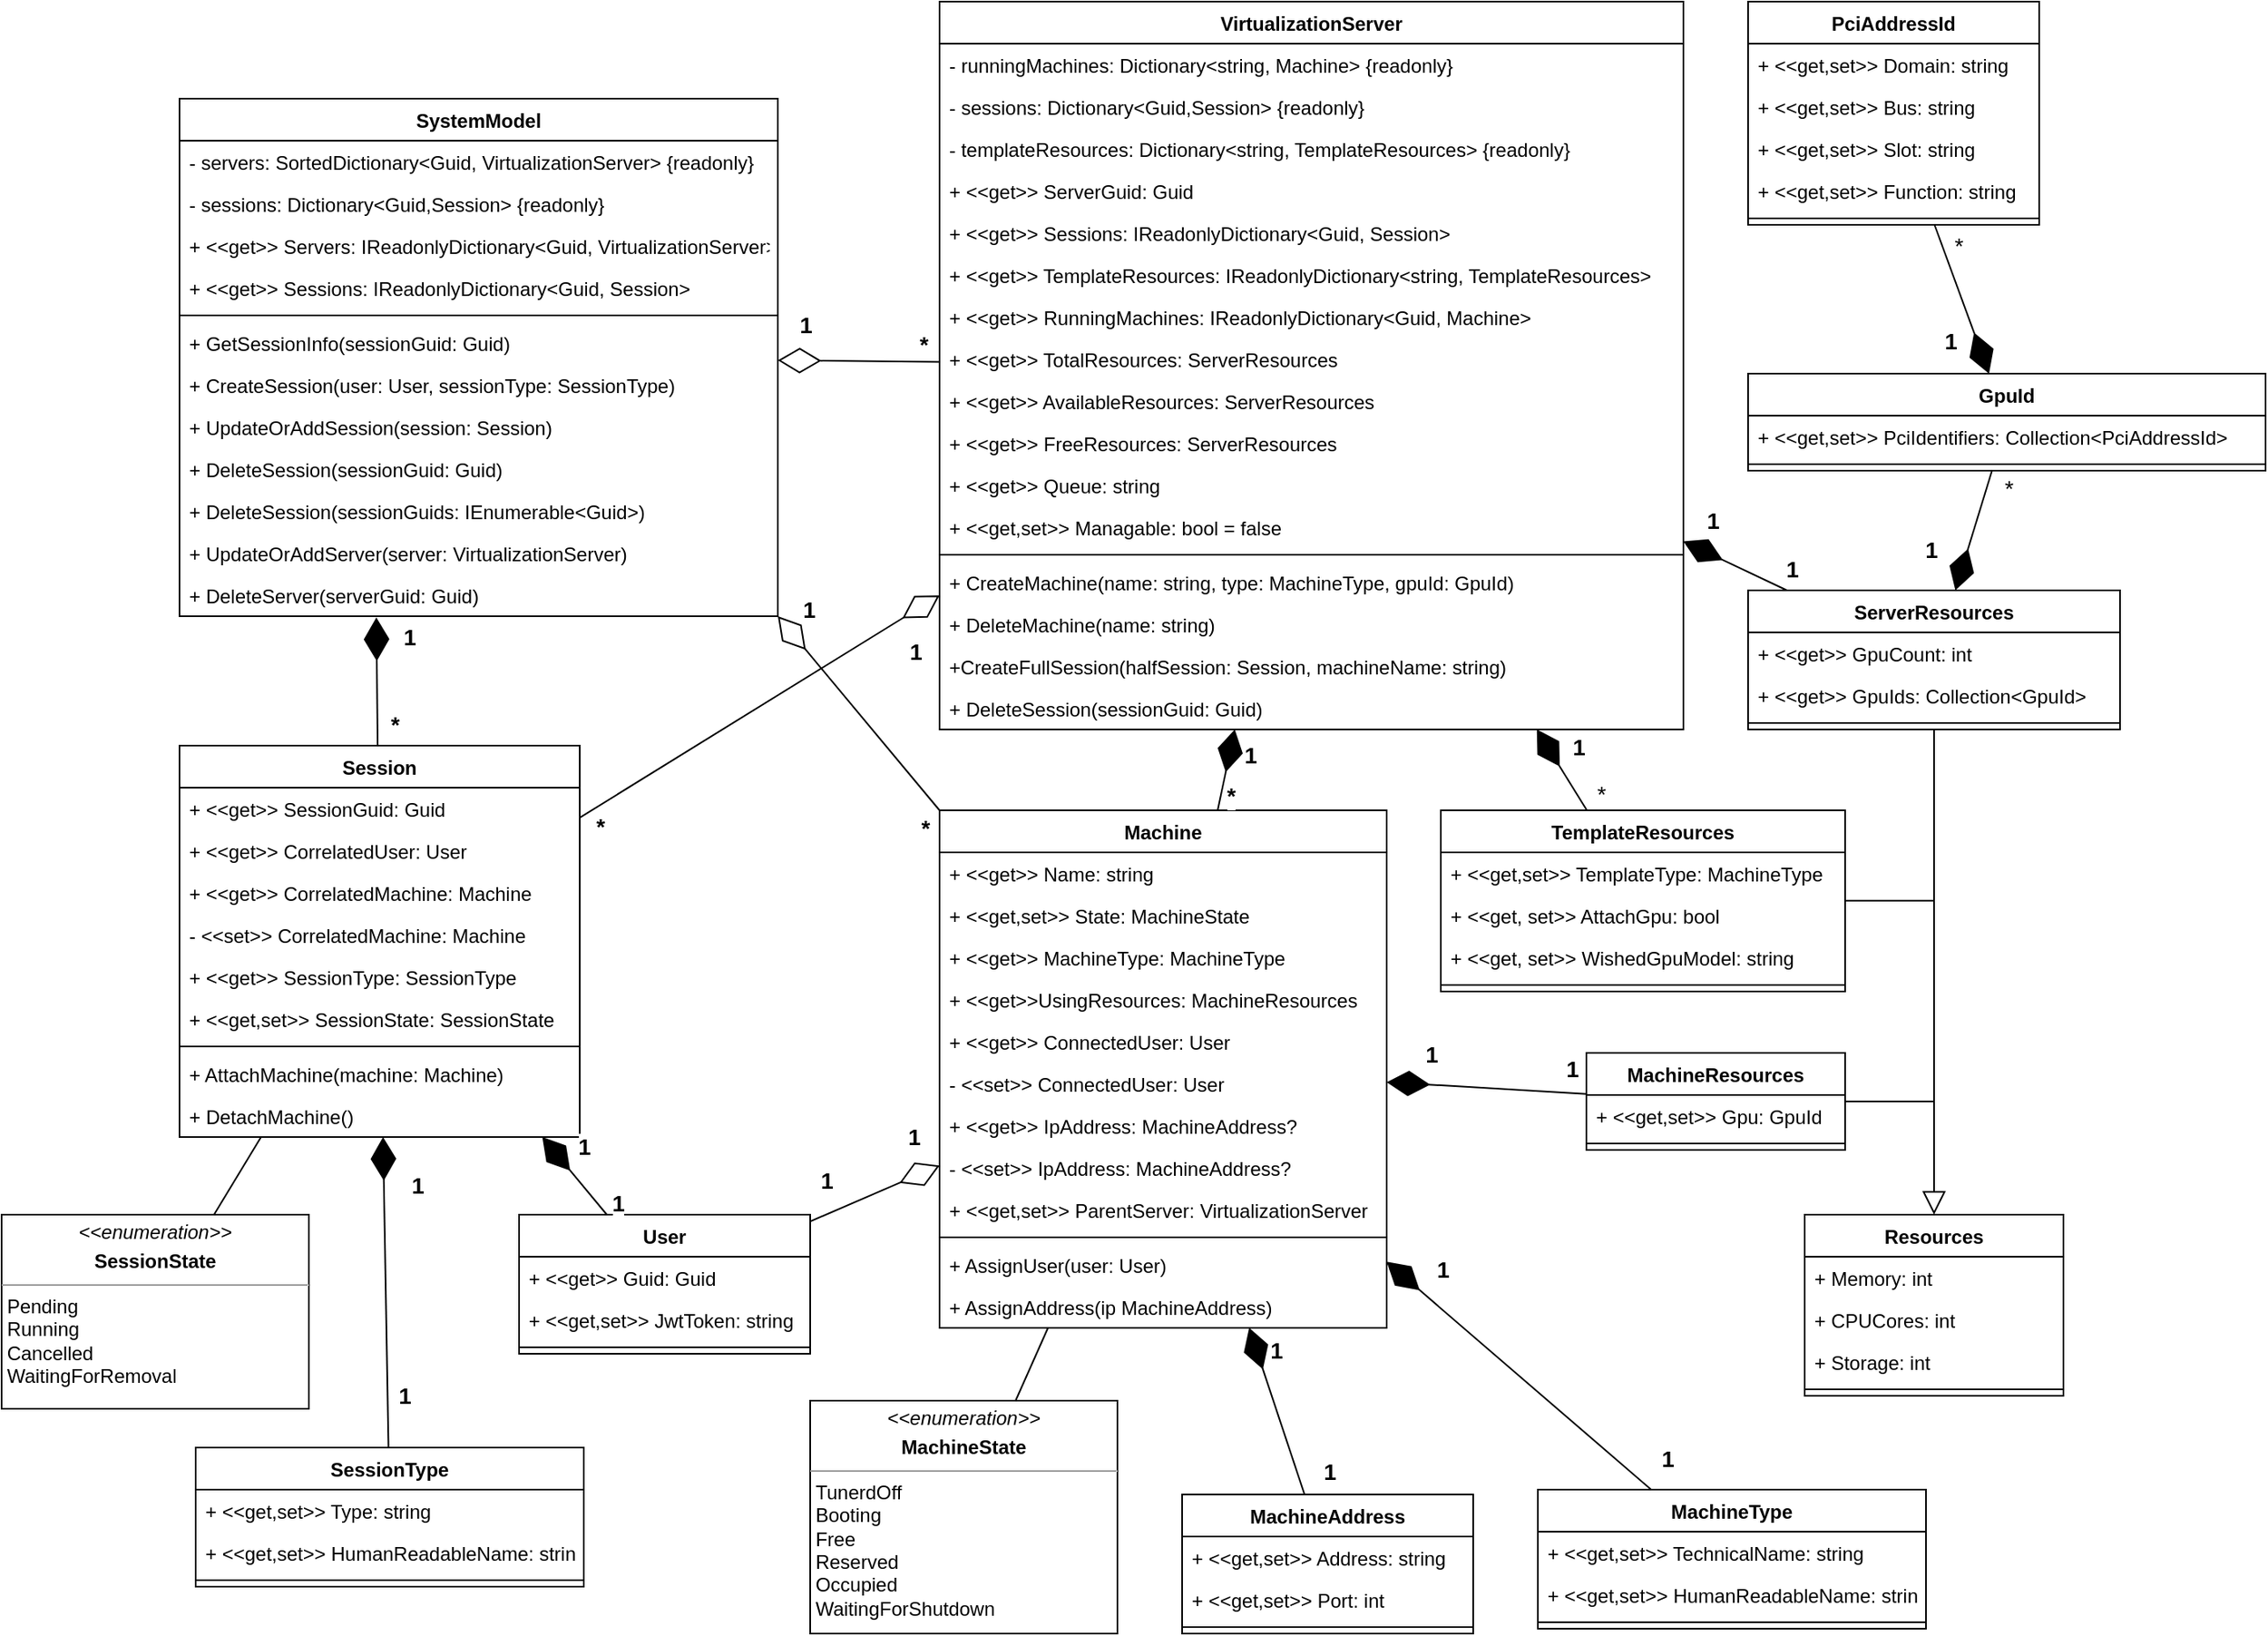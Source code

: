 <mxfile version="16.2.7" type="device"><diagram id="4JBFgfCoqgvz1YfgMMqw" name="Page-1"><mxGraphModel dx="3015" dy="2326" grid="1" gridSize="10" guides="1" tooltips="1" connect="1" arrows="1" fold="1" page="1" pageScale="1" pageWidth="827" pageHeight="1169" math="0" shadow="0"><root><mxCell id="0"/><mxCell id="1" parent="0"/><mxCell id="JuguMFhIHX7ruY9nA9jC-1" value="SystemModel" style="swimlane;fontStyle=1;align=center;verticalAlign=top;childLayout=stackLayout;horizontal=1;startSize=26;horizontalStack=0;resizeParent=1;resizeParentMax=0;resizeLast=0;collapsible=1;marginBottom=0;" parent="1" vertex="1"><mxGeometry x="-140" y="-160" width="370" height="320" as="geometry"><mxRectangle x="-70" y="-100" width="110" height="26" as="alternateBounds"/></mxGeometry></mxCell><mxCell id="JuguMFhIHX7ruY9nA9jC-2" value="- servers: SortedDictionary&lt;Guid, VirtualizationServer&gt; {readonly}" style="text;strokeColor=none;fillColor=none;align=left;verticalAlign=top;spacingLeft=4;spacingRight=4;overflow=hidden;rotatable=0;points=[[0,0.5],[1,0.5]];portConstraint=eastwest;" parent="JuguMFhIHX7ruY9nA9jC-1" vertex="1"><mxGeometry y="26" width="370" height="26" as="geometry"/></mxCell><mxCell id="JuguMFhIHX7ruY9nA9jC-40" value="- sessions: Dictionary&lt;Guid,Session&gt; {readonly}" style="text;strokeColor=none;fillColor=none;align=left;verticalAlign=top;spacingLeft=4;spacingRight=4;overflow=hidden;rotatable=0;points=[[0,0.5],[1,0.5]];portConstraint=eastwest;" parent="JuguMFhIHX7ruY9nA9jC-1" vertex="1"><mxGeometry y="52" width="370" height="26" as="geometry"/></mxCell><mxCell id="JuguMFhIHX7ruY9nA9jC-42" value="+ &lt;&lt;get&gt;&gt; Servers: IReadonlyDictionary&lt;Guid, VirtualizationServer&gt;" style="text;strokeColor=none;fillColor=none;align=left;verticalAlign=top;spacingLeft=4;spacingRight=4;overflow=hidden;rotatable=0;points=[[0,0.5],[1,0.5]];portConstraint=eastwest;" parent="JuguMFhIHX7ruY9nA9jC-1" vertex="1"><mxGeometry y="78" width="370" height="26" as="geometry"/></mxCell><mxCell id="-ozvgsy3AYqkIUQlzutz-2" value="+ &lt;&lt;get&gt;&gt; Sessions: IReadonlyDictionary&lt;Guid, Session&gt;" style="text;strokeColor=none;fillColor=none;align=left;verticalAlign=top;spacingLeft=4;spacingRight=4;overflow=hidden;rotatable=0;points=[[0,0.5],[1,0.5]];portConstraint=eastwest;" parent="JuguMFhIHX7ruY9nA9jC-1" vertex="1"><mxGeometry y="104" width="370" height="26" as="geometry"/></mxCell><mxCell id="JuguMFhIHX7ruY9nA9jC-3" value="" style="line;strokeWidth=1;fillColor=none;align=left;verticalAlign=middle;spacingTop=-1;spacingLeft=3;spacingRight=3;rotatable=0;labelPosition=right;points=[];portConstraint=eastwest;" parent="JuguMFhIHX7ruY9nA9jC-1" vertex="1"><mxGeometry y="130" width="370" height="8" as="geometry"/></mxCell><mxCell id="-ozvgsy3AYqkIUQlzutz-3" value="+ GetSessionInfo(sessionGuid: Guid)" style="text;strokeColor=none;fillColor=none;align=left;verticalAlign=top;spacingLeft=4;spacingRight=4;overflow=hidden;rotatable=0;points=[[0,0.5],[1,0.5]];portConstraint=eastwest;" parent="JuguMFhIHX7ruY9nA9jC-1" vertex="1"><mxGeometry y="138" width="370" height="26" as="geometry"/></mxCell><mxCell id="JuguMFhIHX7ruY9nA9jC-4" value="+ CreateSession(user: User, sessionType: SessionType)" style="text;strokeColor=none;fillColor=none;align=left;verticalAlign=top;spacingLeft=4;spacingRight=4;overflow=hidden;rotatable=0;points=[[0,0.5],[1,0.5]];portConstraint=eastwest;" parent="JuguMFhIHX7ruY9nA9jC-1" vertex="1"><mxGeometry y="164" width="370" height="26" as="geometry"/></mxCell><mxCell id="-ozvgsy3AYqkIUQlzutz-5" value="+ UpdateOrAddSession(session: Session)" style="text;strokeColor=none;fillColor=none;align=left;verticalAlign=top;spacingLeft=4;spacingRight=4;overflow=hidden;rotatable=0;points=[[0,0.5],[1,0.5]];portConstraint=eastwest;" parent="JuguMFhIHX7ruY9nA9jC-1" vertex="1"><mxGeometry y="190" width="370" height="26" as="geometry"/></mxCell><mxCell id="JuguMFhIHX7ruY9nA9jC-73" value="+ DeleteSession(sessionGuid: Guid)" style="text;strokeColor=none;fillColor=none;align=left;verticalAlign=top;spacingLeft=4;spacingRight=4;overflow=hidden;rotatable=0;points=[[0,0.5],[1,0.5]];portConstraint=eastwest;" parent="JuguMFhIHX7ruY9nA9jC-1" vertex="1"><mxGeometry y="216" width="370" height="26" as="geometry"/></mxCell><mxCell id="-ozvgsy3AYqkIUQlzutz-6" value="+ DeleteSession(sessionGuids: IEnumerable&lt;Guid&gt;)" style="text;strokeColor=none;fillColor=none;align=left;verticalAlign=top;spacingLeft=4;spacingRight=4;overflow=hidden;rotatable=0;points=[[0,0.5],[1,0.5]];portConstraint=eastwest;" parent="JuguMFhIHX7ruY9nA9jC-1" vertex="1"><mxGeometry y="242" width="370" height="26" as="geometry"/></mxCell><mxCell id="-ozvgsy3AYqkIUQlzutz-7" value="+ UpdateOrAddServer(server: VirtualizationServer)" style="text;strokeColor=none;fillColor=none;align=left;verticalAlign=top;spacingLeft=4;spacingRight=4;overflow=hidden;rotatable=0;points=[[0,0.5],[1,0.5]];portConstraint=eastwest;" parent="JuguMFhIHX7ruY9nA9jC-1" vertex="1"><mxGeometry y="268" width="370" height="26" as="geometry"/></mxCell><mxCell id="-ozvgsy3AYqkIUQlzutz-8" value="+ DeleteServer(serverGuid: Guid)" style="text;strokeColor=none;fillColor=none;align=left;verticalAlign=top;spacingLeft=4;spacingRight=4;overflow=hidden;rotatable=0;points=[[0,0.5],[1,0.5]];portConstraint=eastwest;" parent="JuguMFhIHX7ruY9nA9jC-1" vertex="1"><mxGeometry y="294" width="370" height="26" as="geometry"/></mxCell><mxCell id="JuguMFhIHX7ruY9nA9jC-5" value="VirtualizationServer" style="swimlane;fontStyle=1;align=center;verticalAlign=top;childLayout=stackLayout;horizontal=1;startSize=26;horizontalStack=0;resizeParent=1;resizeParentMax=0;resizeLast=0;collapsible=1;marginBottom=0;" parent="1" vertex="1"><mxGeometry x="330" y="-220" width="460" height="450" as="geometry"/></mxCell><mxCell id="-ozvgsy3AYqkIUQlzutz-63" value="- runningMachines: Dictionary&lt;string, Machine&gt; {readonly}" style="text;strokeColor=none;fillColor=none;align=left;verticalAlign=top;spacingLeft=4;spacingRight=4;overflow=hidden;rotatable=0;points=[[0,0.5],[1,0.5]];portConstraint=eastwest;" parent="JuguMFhIHX7ruY9nA9jC-5" vertex="1"><mxGeometry y="26" width="460" height="26" as="geometry"/></mxCell><mxCell id="-ozvgsy3AYqkIUQlzutz-64" value="- sessions: Dictionary&lt;Guid,Session&gt; {readonly}" style="text;strokeColor=none;fillColor=none;align=left;verticalAlign=top;spacingLeft=4;spacingRight=4;overflow=hidden;rotatable=0;points=[[0,0.5],[1,0.5]];portConstraint=eastwest;" parent="JuguMFhIHX7ruY9nA9jC-5" vertex="1"><mxGeometry y="52" width="460" height="26" as="geometry"/></mxCell><mxCell id="-ozvgsy3AYqkIUQlzutz-65" value="- templateResources: Dictionary&lt;string, TemplateResources&gt; {readonly}" style="text;strokeColor=none;fillColor=none;align=left;verticalAlign=top;spacingLeft=4;spacingRight=4;overflow=hidden;rotatable=0;points=[[0,0.5],[1,0.5]];portConstraint=eastwest;" parent="JuguMFhIHX7ruY9nA9jC-5" vertex="1"><mxGeometry y="78" width="460" height="26" as="geometry"/></mxCell><mxCell id="JuguMFhIHX7ruY9nA9jC-6" value="+ &lt;&lt;get&gt;&gt; ServerGuid: Guid" style="text;strokeColor=none;fillColor=none;align=left;verticalAlign=top;spacingLeft=4;spacingRight=4;overflow=hidden;rotatable=0;points=[[0,0.5],[1,0.5]];portConstraint=eastwest;" parent="JuguMFhIHX7ruY9nA9jC-5" vertex="1"><mxGeometry y="104" width="460" height="26" as="geometry"/></mxCell><mxCell id="-ozvgsy3AYqkIUQlzutz-78" value="+ &lt;&lt;get&gt;&gt; Sessions: IReadonlyDictionary&lt;Guid, Session&gt;" style="text;strokeColor=none;fillColor=none;align=left;verticalAlign=top;spacingLeft=4;spacingRight=4;overflow=hidden;rotatable=0;points=[[0,0.5],[1,0.5]];portConstraint=eastwest;" parent="JuguMFhIHX7ruY9nA9jC-5" vertex="1"><mxGeometry y="130" width="460" height="26" as="geometry"/></mxCell><mxCell id="-ozvgsy3AYqkIUQlzutz-74" value="+ &lt;&lt;get&gt;&gt; TemplateResources: IReadonlyDictionary&lt;string, TemplateResources&gt;" style="text;strokeColor=none;fillColor=none;align=left;verticalAlign=top;spacingLeft=4;spacingRight=4;overflow=hidden;rotatable=0;points=[[0,0.5],[1,0.5]];portConstraint=eastwest;" parent="JuguMFhIHX7ruY9nA9jC-5" vertex="1"><mxGeometry y="156" width="460" height="26" as="geometry"/></mxCell><mxCell id="-ozvgsy3AYqkIUQlzutz-77" value="+ &lt;&lt;get&gt;&gt; RunningMachines: IReadonlyDictionary&lt;Guid, Machine&gt;" style="text;strokeColor=none;fillColor=none;align=left;verticalAlign=top;spacingLeft=4;spacingRight=4;overflow=hidden;rotatable=0;points=[[0,0.5],[1,0.5]];portConstraint=eastwest;" parent="JuguMFhIHX7ruY9nA9jC-5" vertex="1"><mxGeometry y="182" width="460" height="26" as="geometry"/></mxCell><mxCell id="-ozvgsy3AYqkIUQlzutz-76" value="+ &lt;&lt;get&gt;&gt; TotalResources: ServerResources" style="text;strokeColor=none;fillColor=none;align=left;verticalAlign=top;spacingLeft=4;spacingRight=4;overflow=hidden;rotatable=0;points=[[0,0.5],[1,0.5]];portConstraint=eastwest;" parent="JuguMFhIHX7ruY9nA9jC-5" vertex="1"><mxGeometry y="208" width="460" height="26" as="geometry"/></mxCell><mxCell id="-ozvgsy3AYqkIUQlzutz-75" value="+ &lt;&lt;get&gt;&gt; AvailableResources: ServerResources" style="text;strokeColor=none;fillColor=none;align=left;verticalAlign=top;spacingLeft=4;spacingRight=4;overflow=hidden;rotatable=0;points=[[0,0.5],[1,0.5]];portConstraint=eastwest;" parent="JuguMFhIHX7ruY9nA9jC-5" vertex="1"><mxGeometry y="234" width="460" height="26" as="geometry"/></mxCell><mxCell id="JuguMFhIHX7ruY9nA9jC-76" value="+ &lt;&lt;get&gt;&gt; FreeResources: ServerResources" style="text;strokeColor=none;fillColor=none;align=left;verticalAlign=top;spacingLeft=4;spacingRight=4;overflow=hidden;rotatable=0;points=[[0,0.5],[1,0.5]];portConstraint=eastwest;" parent="JuguMFhIHX7ruY9nA9jC-5" vertex="1"><mxGeometry y="260" width="460" height="26" as="geometry"/></mxCell><mxCell id="JuguMFhIHX7ruY9nA9jC-77" value="+ &lt;&lt;get&gt;&gt; Queue: string" style="text;strokeColor=none;fillColor=none;align=left;verticalAlign=top;spacingLeft=4;spacingRight=4;overflow=hidden;rotatable=0;points=[[0,0.5],[1,0.5]];portConstraint=eastwest;" parent="JuguMFhIHX7ruY9nA9jC-5" vertex="1"><mxGeometry y="286" width="460" height="26" as="geometry"/></mxCell><mxCell id="JuguMFhIHX7ruY9nA9jC-78" value="+ &lt;&lt;get,set&gt;&gt; Managable: bool = false" style="text;strokeColor=none;fillColor=none;align=left;verticalAlign=top;spacingLeft=4;spacingRight=4;overflow=hidden;rotatable=0;points=[[0,0.5],[1,0.5]];portConstraint=eastwest;" parent="JuguMFhIHX7ruY9nA9jC-5" vertex="1"><mxGeometry y="312" width="460" height="26" as="geometry"/></mxCell><mxCell id="JuguMFhIHX7ruY9nA9jC-7" value="" style="line;strokeWidth=1;fillColor=none;align=left;verticalAlign=middle;spacingTop=-1;spacingLeft=3;spacingRight=3;rotatable=0;labelPosition=right;points=[];portConstraint=eastwest;" parent="JuguMFhIHX7ruY9nA9jC-5" vertex="1"><mxGeometry y="338" width="460" height="8" as="geometry"/></mxCell><mxCell id="JuguMFhIHX7ruY9nA9jC-8" value="+ CreateMachine(name: string, type: MachineType, gpuId: GpuId)" style="text;strokeColor=none;fillColor=none;align=left;verticalAlign=top;spacingLeft=4;spacingRight=4;overflow=hidden;rotatable=0;points=[[0,0.5],[1,0.5]];portConstraint=eastwest;" parent="JuguMFhIHX7ruY9nA9jC-5" vertex="1"><mxGeometry y="346" width="460" height="26" as="geometry"/></mxCell><mxCell id="JuguMFhIHX7ruY9nA9jC-83" value="+ DeleteMachine(name: string)" style="text;strokeColor=none;fillColor=none;align=left;verticalAlign=top;spacingLeft=4;spacingRight=4;overflow=hidden;rotatable=0;points=[[0,0.5],[1,0.5]];portConstraint=eastwest;" parent="JuguMFhIHX7ruY9nA9jC-5" vertex="1"><mxGeometry y="372" width="460" height="26" as="geometry"/></mxCell><mxCell id="oPlBMCKzapTjfStvQwbW-2" value="+CreateFullSession(halfSession: Session, machineName: string)" style="text;strokeColor=none;fillColor=none;align=left;verticalAlign=top;spacingLeft=4;spacingRight=4;overflow=hidden;rotatable=0;points=[[0,0.5],[1,0.5]];portConstraint=eastwest;" parent="JuguMFhIHX7ruY9nA9jC-5" vertex="1"><mxGeometry y="398" width="460" height="26" as="geometry"/></mxCell><mxCell id="oPlBMCKzapTjfStvQwbW-1" value="+ DeleteSession(sessionGuid: Guid)" style="text;strokeColor=none;fillColor=none;align=left;verticalAlign=top;spacingLeft=4;spacingRight=4;overflow=hidden;rotatable=0;points=[[0,0.5],[1,0.5]];portConstraint=eastwest;" parent="JuguMFhIHX7ruY9nA9jC-5" vertex="1"><mxGeometry y="424" width="460" height="26" as="geometry"/></mxCell><mxCell id="JuguMFhIHX7ruY9nA9jC-9" value="Machine" style="swimlane;fontStyle=1;align=center;verticalAlign=top;childLayout=stackLayout;horizontal=1;startSize=26;horizontalStack=0;resizeParent=1;resizeParentMax=0;resizeLast=0;collapsible=1;marginBottom=0;" parent="1" vertex="1"><mxGeometry x="330" y="280" width="276.5" height="320" as="geometry"/></mxCell><mxCell id="JuguMFhIHX7ruY9nA9jC-74" value="+ &lt;&lt;get&gt;&gt; Name: string" style="text;strokeColor=none;fillColor=none;align=left;verticalAlign=top;spacingLeft=4;spacingRight=4;overflow=hidden;rotatable=0;points=[[0,0.5],[1,0.5]];portConstraint=eastwest;" parent="JuguMFhIHX7ruY9nA9jC-9" vertex="1"><mxGeometry y="26" width="276.5" height="26" as="geometry"/></mxCell><mxCell id="JuguMFhIHX7ruY9nA9jC-10" value="+ &lt;&lt;get,set&gt;&gt; State: MachineState" style="text;strokeColor=none;fillColor=none;align=left;verticalAlign=top;spacingLeft=4;spacingRight=4;overflow=hidden;rotatable=0;points=[[0,0.5],[1,0.5]];portConstraint=eastwest;" parent="JuguMFhIHX7ruY9nA9jC-9" vertex="1"><mxGeometry y="52" width="276.5" height="26" as="geometry"/></mxCell><mxCell id="JuguMFhIHX7ruY9nA9jC-47" value="+ &lt;&lt;get&gt;&gt; MachineType: MachineType" style="text;strokeColor=none;fillColor=none;align=left;verticalAlign=top;spacingLeft=4;spacingRight=4;overflow=hidden;rotatable=0;points=[[0,0.5],[1,0.5]];portConstraint=eastwest;" parent="JuguMFhIHX7ruY9nA9jC-9" vertex="1"><mxGeometry y="78" width="276.5" height="26" as="geometry"/></mxCell><mxCell id="JuguMFhIHX7ruY9nA9jC-75" value="+ &lt;&lt;get&gt;&gt;UsingResources: MachineResources" style="text;strokeColor=none;fillColor=none;align=left;verticalAlign=top;spacingLeft=4;spacingRight=4;overflow=hidden;rotatable=0;points=[[0,0.5],[1,0.5]];portConstraint=eastwest;" parent="JuguMFhIHX7ruY9nA9jC-9" vertex="1"><mxGeometry y="104" width="276.5" height="26" as="geometry"/></mxCell><mxCell id="JuguMFhIHX7ruY9nA9jC-85" value="+ &lt;&lt;get&gt;&gt; ConnectedUser: User" style="text;strokeColor=none;fillColor=none;align=left;verticalAlign=top;spacingLeft=4;spacingRight=4;overflow=hidden;rotatable=0;points=[[0,0.5],[1,0.5]];portConstraint=eastwest;" parent="JuguMFhIHX7ruY9nA9jC-9" vertex="1"><mxGeometry y="130" width="276.5" height="26" as="geometry"/></mxCell><mxCell id="-ozvgsy3AYqkIUQlzutz-33" value="- &lt;&lt;set&gt;&gt; ConnectedUser: User" style="text;strokeColor=none;fillColor=none;align=left;verticalAlign=top;spacingLeft=4;spacingRight=4;overflow=hidden;rotatable=0;points=[[0,0.5],[1,0.5]];portConstraint=eastwest;" parent="JuguMFhIHX7ruY9nA9jC-9" vertex="1"><mxGeometry y="156" width="276.5" height="26" as="geometry"/></mxCell><mxCell id="-ozvgsy3AYqkIUQlzutz-37" value="+ &lt;&lt;get&gt;&gt; IpAddress: MachineAddress?" style="text;strokeColor=none;fillColor=none;align=left;verticalAlign=top;spacingLeft=4;spacingRight=4;overflow=hidden;rotatable=0;points=[[0,0.5],[1,0.5]];portConstraint=eastwest;" parent="JuguMFhIHX7ruY9nA9jC-9" vertex="1"><mxGeometry y="182" width="276.5" height="26" as="geometry"/></mxCell><mxCell id="-ozvgsy3AYqkIUQlzutz-38" value="- &lt;&lt;set&gt;&gt; IpAddress: MachineAddress?" style="text;strokeColor=none;fillColor=none;align=left;verticalAlign=top;spacingLeft=4;spacingRight=4;overflow=hidden;rotatable=0;points=[[0,0.5],[1,0.5]];portConstraint=eastwest;" parent="JuguMFhIHX7ruY9nA9jC-9" vertex="1"><mxGeometry y="208" width="276.5" height="26" as="geometry"/></mxCell><mxCell id="JuguMFhIHX7ruY9nA9jC-79" value="+ &lt;&lt;get,set&gt;&gt; ParentServer: VirtualizationServer" style="text;strokeColor=none;fillColor=none;align=left;verticalAlign=top;spacingLeft=4;spacingRight=4;overflow=hidden;rotatable=0;points=[[0,0.5],[1,0.5]];portConstraint=eastwest;" parent="JuguMFhIHX7ruY9nA9jC-9" vertex="1"><mxGeometry y="234" width="276.5" height="26" as="geometry"/></mxCell><mxCell id="JuguMFhIHX7ruY9nA9jC-11" value="" style="line;strokeWidth=1;fillColor=none;align=left;verticalAlign=middle;spacingTop=-1;spacingLeft=3;spacingRight=3;rotatable=0;labelPosition=right;points=[];portConstraint=eastwest;" parent="JuguMFhIHX7ruY9nA9jC-9" vertex="1"><mxGeometry y="260" width="276.5" height="8" as="geometry"/></mxCell><mxCell id="-ozvgsy3AYqkIUQlzutz-40" value="+ AssignUser(user: User)" style="text;strokeColor=none;fillColor=none;align=left;verticalAlign=top;spacingLeft=4;spacingRight=4;overflow=hidden;rotatable=0;points=[[0,0.5],[1,0.5]];portConstraint=eastwest;" parent="JuguMFhIHX7ruY9nA9jC-9" vertex="1"><mxGeometry y="268" width="276.5" height="26" as="geometry"/></mxCell><mxCell id="-ozvgsy3AYqkIUQlzutz-41" value="+ AssignAddress(ip MachineAddress)" style="text;strokeColor=none;fillColor=none;align=left;verticalAlign=top;spacingLeft=4;spacingRight=4;overflow=hidden;rotatable=0;points=[[0,0.5],[1,0.5]];portConstraint=eastwest;" parent="JuguMFhIHX7ruY9nA9jC-9" vertex="1"><mxGeometry y="294" width="276.5" height="26" as="geometry"/></mxCell><mxCell id="JuguMFhIHX7ruY9nA9jC-13" value="Session" style="swimlane;fontStyle=1;align=center;verticalAlign=top;childLayout=stackLayout;horizontal=1;startSize=26;horizontalStack=0;resizeParent=1;resizeParentMax=0;resizeLast=0;collapsible=1;marginBottom=0;" parent="1" vertex="1"><mxGeometry x="-140" y="240" width="247.5" height="242" as="geometry"/></mxCell><mxCell id="JuguMFhIHX7ruY9nA9jC-43" value="+ &lt;&lt;get&gt;&gt; SessionGuid: Guid" style="text;strokeColor=none;fillColor=none;align=left;verticalAlign=top;spacingLeft=4;spacingRight=4;overflow=hidden;rotatable=0;points=[[0,0.5],[1,0.5]];portConstraint=eastwest;" parent="JuguMFhIHX7ruY9nA9jC-13" vertex="1"><mxGeometry y="26" width="247.5" height="26" as="geometry"/></mxCell><mxCell id="JuguMFhIHX7ruY9nA9jC-14" value="+ &lt;&lt;get&gt;&gt; CorrelatedUser: User" style="text;strokeColor=none;fillColor=none;align=left;verticalAlign=top;spacingLeft=4;spacingRight=4;overflow=hidden;rotatable=0;points=[[0,0.5],[1,0.5]];portConstraint=eastwest;" parent="JuguMFhIHX7ruY9nA9jC-13" vertex="1"><mxGeometry y="52" width="247.5" height="26" as="geometry"/></mxCell><mxCell id="JuguMFhIHX7ruY9nA9jC-41" value="+ &lt;&lt;get&gt;&gt; CorrelatedMachine: Machine" style="text;strokeColor=none;fillColor=none;align=left;verticalAlign=top;spacingLeft=4;spacingRight=4;overflow=hidden;rotatable=0;points=[[0,0.5],[1,0.5]];portConstraint=eastwest;" parent="JuguMFhIHX7ruY9nA9jC-13" vertex="1"><mxGeometry y="78" width="247.5" height="26" as="geometry"/></mxCell><mxCell id="-ozvgsy3AYqkIUQlzutz-14" value="- &lt;&lt;set&gt;&gt; CorrelatedMachine: Machine" style="text;strokeColor=none;fillColor=none;align=left;verticalAlign=top;spacingLeft=4;spacingRight=4;overflow=hidden;rotatable=0;points=[[0,0.5],[1,0.5]];portConstraint=eastwest;" parent="JuguMFhIHX7ruY9nA9jC-13" vertex="1"><mxGeometry y="104" width="247.5" height="26" as="geometry"/></mxCell><mxCell id="-ozvgsy3AYqkIUQlzutz-15" value="+ &lt;&lt;get&gt;&gt; SessionType: SessionType" style="text;strokeColor=none;fillColor=none;align=left;verticalAlign=top;spacingLeft=4;spacingRight=4;overflow=hidden;rotatable=0;points=[[0,0.5],[1,0.5]];portConstraint=eastwest;" parent="JuguMFhIHX7ruY9nA9jC-13" vertex="1"><mxGeometry y="130" width="247.5" height="26" as="geometry"/></mxCell><mxCell id="-ozvgsy3AYqkIUQlzutz-16" value="+ &lt;&lt;get,set&gt;&gt; SessionState: SessionState" style="text;strokeColor=none;fillColor=none;align=left;verticalAlign=top;spacingLeft=4;spacingRight=4;overflow=hidden;rotatable=0;points=[[0,0.5],[1,0.5]];portConstraint=eastwest;" parent="JuguMFhIHX7ruY9nA9jC-13" vertex="1"><mxGeometry y="156" width="247.5" height="26" as="geometry"/></mxCell><mxCell id="JuguMFhIHX7ruY9nA9jC-15" value="" style="line;strokeWidth=1;fillColor=none;align=left;verticalAlign=middle;spacingTop=-1;spacingLeft=3;spacingRight=3;rotatable=0;labelPosition=right;points=[];portConstraint=eastwest;" parent="JuguMFhIHX7ruY9nA9jC-13" vertex="1"><mxGeometry y="182" width="247.5" height="8" as="geometry"/></mxCell><mxCell id="WbQMSnm9Eaky1DzqQVWt-2" value="+ AttachMachine(machine: Machine)" style="text;strokeColor=none;fillColor=none;align=left;verticalAlign=top;spacingLeft=4;spacingRight=4;overflow=hidden;rotatable=0;points=[[0,0.5],[1,0.5]];portConstraint=eastwest;" vertex="1" parent="JuguMFhIHX7ruY9nA9jC-13"><mxGeometry y="190" width="247.5" height="26" as="geometry"/></mxCell><mxCell id="WbQMSnm9Eaky1DzqQVWt-3" value="+ DetachMachine()" style="text;strokeColor=none;fillColor=none;align=left;verticalAlign=top;spacingLeft=4;spacingRight=4;overflow=hidden;rotatable=0;points=[[0,0.5],[1,0.5]];portConstraint=eastwest;" vertex="1" parent="JuguMFhIHX7ruY9nA9jC-13"><mxGeometry y="216" width="247.5" height="26" as="geometry"/></mxCell><mxCell id="JuguMFhIHX7ruY9nA9jC-17" value="" style="endArrow=diamondThin;endFill=0;endSize=24;html=1;rounded=0;" parent="1" source="JuguMFhIHX7ruY9nA9jC-5" target="JuguMFhIHX7ruY9nA9jC-1" edge="1"><mxGeometry width="160" relative="1" as="geometry"><mxPoint y="170" as="sourcePoint"/><mxPoint x="160" y="170" as="targetPoint"/></mxGeometry></mxCell><mxCell id="JuguMFhIHX7ruY9nA9jC-18" value="&lt;font style=&quot;font-size: 14px&quot;&gt;&lt;b&gt;1&lt;/b&gt;&lt;/font&gt;" style="edgeLabel;html=1;align=center;verticalAlign=middle;resizable=0;points=[];" parent="JuguMFhIHX7ruY9nA9jC-17" vertex="1" connectable="0"><mxGeometry x="0.67" y="-3" relative="1" as="geometry"><mxPoint y="-19" as="offset"/></mxGeometry></mxCell><mxCell id="JuguMFhIHX7ruY9nA9jC-19" value="&lt;b&gt;&lt;font style=&quot;font-size: 14px&quot;&gt;*&lt;/font&gt;&lt;/b&gt;" style="edgeLabel;html=1;align=center;verticalAlign=middle;resizable=0;points=[];" parent="JuguMFhIHX7ruY9nA9jC-17" vertex="1" connectable="0"><mxGeometry x="-0.684" y="1" relative="1" as="geometry"><mxPoint x="6" y="-12" as="offset"/></mxGeometry></mxCell><mxCell id="JuguMFhIHX7ruY9nA9jC-20" value="" style="endArrow=diamondThin;endFill=1;endSize=24;html=1;rounded=0;fontSize=14;" parent="1" source="JuguMFhIHX7ruY9nA9jC-9" target="JuguMFhIHX7ruY9nA9jC-5" edge="1"><mxGeometry width="160" relative="1" as="geometry"><mxPoint x="280" y="280" as="sourcePoint"/><mxPoint x="440" y="280" as="targetPoint"/></mxGeometry></mxCell><mxCell id="JuguMFhIHX7ruY9nA9jC-38" value="&lt;b&gt;1&lt;/b&gt;" style="edgeLabel;html=1;align=center;verticalAlign=middle;resizable=0;points=[];fontSize=14;" parent="JuguMFhIHX7ruY9nA9jC-20" vertex="1" connectable="0"><mxGeometry x="0.568" y="-2" relative="1" as="geometry"><mxPoint x="10" y="4" as="offset"/></mxGeometry></mxCell><mxCell id="JuguMFhIHX7ruY9nA9jC-39" value="&lt;b&gt;*&lt;/b&gt;" style="edgeLabel;html=1;align=center;verticalAlign=middle;resizable=0;points=[];fontSize=14;" parent="JuguMFhIHX7ruY9nA9jC-20" vertex="1" connectable="0"><mxGeometry x="-0.637" y="2" relative="1" as="geometry"><mxPoint x="8" as="offset"/></mxGeometry></mxCell><mxCell id="JuguMFhIHX7ruY9nA9jC-25" value="" style="endArrow=diamondThin;endFill=1;endSize=24;html=1;rounded=0;fontSize=14;entryX=0.329;entryY=1.03;entryDx=0;entryDy=0;entryPerimeter=0;" parent="1" source="JuguMFhIHX7ruY9nA9jC-13" target="-ozvgsy3AYqkIUQlzutz-8" edge="1"><mxGeometry width="160" relative="1" as="geometry"><mxPoint x="270" y="214" as="sourcePoint"/><mxPoint x="270" y="140" as="targetPoint"/></mxGeometry></mxCell><mxCell id="JuguMFhIHX7ruY9nA9jC-26" value="&lt;b&gt;1&lt;/b&gt;" style="edgeLabel;html=1;align=center;verticalAlign=middle;resizable=0;points=[];fontSize=14;" parent="JuguMFhIHX7ruY9nA9jC-25" vertex="1" connectable="0"><mxGeometry x="0.691" y="-2" relative="1" as="geometry"><mxPoint x="18" as="offset"/></mxGeometry></mxCell><mxCell id="JuguMFhIHX7ruY9nA9jC-27" value="&lt;b&gt;*&lt;/b&gt;" style="edgeLabel;html=1;align=center;verticalAlign=middle;resizable=0;points=[];fontSize=14;" parent="JuguMFhIHX7ruY9nA9jC-25" vertex="1" connectable="0"><mxGeometry x="-0.668" y="1" relative="1" as="geometry"><mxPoint x="11" as="offset"/></mxGeometry></mxCell><mxCell id="JuguMFhIHX7ruY9nA9jC-29" value="User" style="swimlane;fontStyle=1;align=center;verticalAlign=top;childLayout=stackLayout;horizontal=1;startSize=26;horizontalStack=0;resizeParent=1;resizeParentMax=0;resizeLast=0;collapsible=1;marginBottom=0;fontSize=12;" parent="1" vertex="1"><mxGeometry x="70" y="530" width="180" height="86" as="geometry"/></mxCell><mxCell id="JuguMFhIHX7ruY9nA9jC-30" value="+ &lt;&lt;get&gt;&gt; Guid: Guid" style="text;strokeColor=none;fillColor=none;align=left;verticalAlign=top;spacingLeft=4;spacingRight=4;overflow=hidden;rotatable=0;points=[[0,0.5],[1,0.5]];portConstraint=eastwest;fontSize=12;" parent="JuguMFhIHX7ruY9nA9jC-29" vertex="1"><mxGeometry y="26" width="180" height="26" as="geometry"/></mxCell><mxCell id="JuguMFhIHX7ruY9nA9jC-46" value="+ &lt;&lt;get,set&gt;&gt; JwtToken: string" style="text;strokeColor=none;fillColor=none;align=left;verticalAlign=top;spacingLeft=4;spacingRight=4;overflow=hidden;rotatable=0;points=[[0,0.5],[1,0.5]];portConstraint=eastwest;fontSize=12;" parent="JuguMFhIHX7ruY9nA9jC-29" vertex="1"><mxGeometry y="52" width="180" height="26" as="geometry"/></mxCell><mxCell id="JuguMFhIHX7ruY9nA9jC-31" value="" style="line;strokeWidth=1;fillColor=none;align=left;verticalAlign=middle;spacingTop=-1;spacingLeft=3;spacingRight=3;rotatable=0;labelPosition=right;points=[];portConstraint=eastwest;fontSize=14;" parent="JuguMFhIHX7ruY9nA9jC-29" vertex="1"><mxGeometry y="78" width="180" height="8" as="geometry"/></mxCell><mxCell id="JuguMFhIHX7ruY9nA9jC-33" value="" style="endArrow=diamondThin;endFill=1;endSize=24;html=1;rounded=0;fontSize=14;" parent="1" source="JuguMFhIHX7ruY9nA9jC-29" target="JuguMFhIHX7ruY9nA9jC-13" edge="1"><mxGeometry width="160" relative="1" as="geometry"><mxPoint x="170" y="230" as="sourcePoint"/><mxPoint x="170" y="156" as="targetPoint"/></mxGeometry></mxCell><mxCell id="JuguMFhIHX7ruY9nA9jC-34" value="&lt;b&gt;1&lt;/b&gt;" style="edgeLabel;html=1;align=center;verticalAlign=middle;resizable=0;points=[];fontSize=14;" parent="JuguMFhIHX7ruY9nA9jC-33" vertex="1" connectable="0"><mxGeometry x="0.691" y="-2" relative="1" as="geometry"><mxPoint x="18" as="offset"/></mxGeometry></mxCell><mxCell id="JuguMFhIHX7ruY9nA9jC-35" value="&lt;b&gt;1&lt;/b&gt;" style="edgeLabel;html=1;align=center;verticalAlign=middle;resizable=0;points=[];fontSize=14;" parent="JuguMFhIHX7ruY9nA9jC-33" vertex="1" connectable="0"><mxGeometry x="-0.668" y="1" relative="1" as="geometry"><mxPoint x="14" as="offset"/></mxGeometry></mxCell><mxCell id="JuguMFhIHX7ruY9nA9jC-48" value="Resources" style="swimlane;fontStyle=1;align=center;verticalAlign=top;childLayout=stackLayout;horizontal=1;startSize=26;horizontalStack=0;resizeParent=1;resizeParentMax=0;resizeLast=0;collapsible=1;marginBottom=0;fontSize=12;" parent="1" vertex="1"><mxGeometry x="865" y="530" width="160" height="112" as="geometry"/></mxCell><mxCell id="JuguMFhIHX7ruY9nA9jC-49" value="+ Memory: int" style="text;strokeColor=none;fillColor=none;align=left;verticalAlign=top;spacingLeft=4;spacingRight=4;overflow=hidden;rotatable=0;points=[[0,0.5],[1,0.5]];portConstraint=eastwest;fontSize=12;" parent="JuguMFhIHX7ruY9nA9jC-48" vertex="1"><mxGeometry y="26" width="160" height="26" as="geometry"/></mxCell><mxCell id="JuguMFhIHX7ruY9nA9jC-52" value="+ CPUCores: int" style="text;strokeColor=none;fillColor=none;align=left;verticalAlign=top;spacingLeft=4;spacingRight=4;overflow=hidden;rotatable=0;points=[[0,0.5],[1,0.5]];portConstraint=eastwest;fontSize=12;" parent="JuguMFhIHX7ruY9nA9jC-48" vertex="1"><mxGeometry y="52" width="160" height="26" as="geometry"/></mxCell><mxCell id="JuguMFhIHX7ruY9nA9jC-53" value="+ Storage: int" style="text;strokeColor=none;fillColor=none;align=left;verticalAlign=top;spacingLeft=4;spacingRight=4;overflow=hidden;rotatable=0;points=[[0,0.5],[1,0.5]];portConstraint=eastwest;fontSize=12;" parent="JuguMFhIHX7ruY9nA9jC-48" vertex="1"><mxGeometry y="78" width="160" height="26" as="geometry"/></mxCell><mxCell id="JuguMFhIHX7ruY9nA9jC-50" value="" style="line;strokeWidth=1;fillColor=none;align=left;verticalAlign=middle;spacingTop=-1;spacingLeft=3;spacingRight=3;rotatable=0;labelPosition=right;points=[];portConstraint=eastwest;fontSize=12;" parent="JuguMFhIHX7ruY9nA9jC-48" vertex="1"><mxGeometry y="104" width="160" height="8" as="geometry"/></mxCell><mxCell id="WbQMSnm9Eaky1DzqQVWt-19" style="edgeStyle=orthogonalEdgeStyle;rounded=0;jumpStyle=none;orthogonalLoop=1;jettySize=auto;html=1;startArrow=none;startFill=0;endArrow=none;endFill=0;" edge="1" parent="1" source="JuguMFhIHX7ruY9nA9jC-55"><mxGeometry relative="1" as="geometry"><mxPoint x="945" y="460" as="targetPoint"/></mxGeometry></mxCell><mxCell id="JuguMFhIHX7ruY9nA9jC-55" value="MachineResources" style="swimlane;fontStyle=1;align=center;verticalAlign=top;childLayout=stackLayout;horizontal=1;startSize=26;horizontalStack=0;resizeParent=1;resizeParentMax=0;resizeLast=0;collapsible=1;marginBottom=0;fontSize=12;" parent="1" vertex="1"><mxGeometry x="730" y="430" width="160" height="60" as="geometry"/></mxCell><mxCell id="JuguMFhIHX7ruY9nA9jC-56" value="+ &lt;&lt;get,set&gt;&gt; Gpu: GpuId" style="text;strokeColor=none;fillColor=none;align=left;verticalAlign=top;spacingLeft=4;spacingRight=4;overflow=hidden;rotatable=0;points=[[0,0.5],[1,0.5]];portConstraint=eastwest;fontSize=12;" parent="JuguMFhIHX7ruY9nA9jC-55" vertex="1"><mxGeometry y="26" width="160" height="26" as="geometry"/></mxCell><mxCell id="JuguMFhIHX7ruY9nA9jC-57" value="" style="line;strokeWidth=1;fillColor=none;align=left;verticalAlign=middle;spacingTop=-1;spacingLeft=3;spacingRight=3;rotatable=0;labelPosition=right;points=[];portConstraint=eastwest;fontSize=12;" parent="JuguMFhIHX7ruY9nA9jC-55" vertex="1"><mxGeometry y="52" width="160" height="8" as="geometry"/></mxCell><mxCell id="JuguMFhIHX7ruY9nA9jC-59" value="ServerResources" style="swimlane;fontStyle=1;align=center;verticalAlign=top;childLayout=stackLayout;horizontal=1;startSize=26;horizontalStack=0;resizeParent=1;resizeParentMax=0;resizeLast=0;collapsible=1;marginBottom=0;fontSize=12;" parent="1" vertex="1"><mxGeometry x="830" y="144" width="230" height="86" as="geometry"/></mxCell><mxCell id="JuguMFhIHX7ruY9nA9jC-60" value="+ &lt;&lt;get&gt;&gt; GpuCount: int" style="text;strokeColor=none;fillColor=none;align=left;verticalAlign=top;spacingLeft=4;spacingRight=4;overflow=hidden;rotatable=0;points=[[0,0.5],[1,0.5]];portConstraint=eastwest;fontSize=12;" parent="JuguMFhIHX7ruY9nA9jC-59" vertex="1"><mxGeometry y="26" width="230" height="26" as="geometry"/></mxCell><mxCell id="JuguMFhIHX7ruY9nA9jC-66" value="+ &lt;&lt;get&gt;&gt; GpuIds: Collection&lt;GpuId&gt;" style="text;strokeColor=none;fillColor=none;align=left;verticalAlign=top;spacingLeft=4;spacingRight=4;overflow=hidden;rotatable=0;points=[[0,0.5],[1,0.5]];portConstraint=eastwest;fontSize=12;" parent="JuguMFhIHX7ruY9nA9jC-59" vertex="1"><mxGeometry y="52" width="230" height="26" as="geometry"/></mxCell><mxCell id="JuguMFhIHX7ruY9nA9jC-61" value="" style="line;strokeWidth=1;fillColor=none;align=left;verticalAlign=middle;spacingTop=-1;spacingLeft=3;spacingRight=3;rotatable=0;labelPosition=right;points=[];portConstraint=eastwest;fontSize=12;" parent="JuguMFhIHX7ruY9nA9jC-59" vertex="1"><mxGeometry y="78" width="230" height="8" as="geometry"/></mxCell><mxCell id="JuguMFhIHX7ruY9nA9jC-63" value="" style="endArrow=block;endFill=0;endSize=12;html=1;rounded=0;fontSize=12;edgeStyle=orthogonalEdgeStyle;" parent="1" source="JuguMFhIHX7ruY9nA9jC-59" target="JuguMFhIHX7ruY9nA9jC-48" edge="1"><mxGeometry width="160" relative="1" as="geometry"><mxPoint x="440" y="200" as="sourcePoint"/><mxPoint x="600" y="200" as="targetPoint"/></mxGeometry></mxCell><mxCell id="JuguMFhIHX7ruY9nA9jC-70" value="" style="endArrow=diamondThin;endFill=1;endSize=24;html=1;rounded=0;fontSize=14;" parent="1" source="JuguMFhIHX7ruY9nA9jC-59" target="JuguMFhIHX7ruY9nA9jC-5" edge="1"><mxGeometry width="160" relative="1" as="geometry"><mxPoint x="180" y="460" as="sourcePoint"/><mxPoint x="180" y="378" as="targetPoint"/></mxGeometry></mxCell><mxCell id="JuguMFhIHX7ruY9nA9jC-71" value="&lt;b&gt;1&lt;/b&gt;" style="edgeLabel;html=1;align=center;verticalAlign=middle;resizable=0;points=[];fontSize=14;" parent="JuguMFhIHX7ruY9nA9jC-70" vertex="1" connectable="0"><mxGeometry x="0.691" y="-2" relative="1" as="geometry"><mxPoint x="7" y="-16" as="offset"/></mxGeometry></mxCell><mxCell id="JuguMFhIHX7ruY9nA9jC-72" value="&lt;b&gt;1&lt;/b&gt;" style="edgeLabel;html=1;align=center;verticalAlign=middle;resizable=0;points=[];fontSize=14;" parent="JuguMFhIHX7ruY9nA9jC-70" vertex="1" connectable="0"><mxGeometry x="-0.668" y="1" relative="1" as="geometry"><mxPoint x="14" y="-9" as="offset"/></mxGeometry></mxCell><mxCell id="JuguMFhIHX7ruY9nA9jC-80" value="" style="endArrow=diamondThin;endFill=0;endSize=24;html=1;rounded=0;fontSize=14;" parent="1" source="JuguMFhIHX7ruY9nA9jC-13" target="JuguMFhIHX7ruY9nA9jC-5" edge="1"><mxGeometry width="160" relative="1" as="geometry"><mxPoint x="420" y="321.333" as="sourcePoint"/><mxPoint x="220" y="314.667" as="targetPoint"/></mxGeometry></mxCell><mxCell id="JuguMFhIHX7ruY9nA9jC-81" value="&lt;b&gt;1&lt;/b&gt;" style="edgeLabel;html=1;align=center;verticalAlign=middle;resizable=0;points=[];fontSize=14;" parent="JuguMFhIHX7ruY9nA9jC-80" vertex="1" connectable="0"><mxGeometry x="0.706" y="-1" relative="1" as="geometry"><mxPoint x="17" y="14" as="offset"/></mxGeometry></mxCell><mxCell id="JuguMFhIHX7ruY9nA9jC-82" value="&lt;b&gt;*&lt;/b&gt;" style="edgeLabel;html=1;align=center;verticalAlign=middle;resizable=0;points=[];fontSize=14;" parent="JuguMFhIHX7ruY9nA9jC-80" vertex="1" connectable="0"><mxGeometry x="-0.277" y="-2" relative="1" as="geometry"><mxPoint x="-69" y="53" as="offset"/></mxGeometry></mxCell><mxCell id="-ozvgsy3AYqkIUQlzutz-21" value="&lt;p style=&quot;margin: 0px ; margin-top: 4px ; text-align: center&quot;&gt;&lt;i&gt;&amp;lt;&amp;lt;enumeration&amp;gt;&amp;gt;&lt;/i&gt;&lt;/p&gt;&lt;p style=&quot;margin: 0px ; margin-top: 4px ; text-align: center&quot;&gt;&lt;b&gt;SessionState&lt;/b&gt;&lt;br&gt;&lt;b&gt;&lt;/b&gt;&lt;/p&gt;&lt;hr size=&quot;1&quot;&gt;&lt;div&gt;&amp;nbsp;Pending&lt;br&gt;&lt;/div&gt;&lt;div&gt;&amp;nbsp;Running&lt;/div&gt;&lt;div&gt;&amp;nbsp;Cancelled&lt;/div&gt;&lt;div&gt;&amp;nbsp;WaitingForRemoval&lt;br&gt;&lt;/div&gt;&lt;p style=&quot;margin: 0px ; margin-left: 4px&quot;&gt;&lt;br&gt;&lt;/p&gt;&lt;p style=&quot;margin: 0px ; margin-left: 4px&quot;&gt;&lt;br&gt;&lt;/p&gt;&lt;p style=&quot;margin: 0px ; margin-left: 4px&quot;&gt;&lt;br&gt;&lt;/p&gt;&lt;p style=&quot;margin: 0px ; margin-left: 4px&quot;&gt;&lt;br&gt;&lt;/p&gt;&lt;p style=&quot;margin: 0px ; margin-left: 4px&quot;&gt;&lt;br&gt;&lt;/p&gt;&lt;p style=&quot;margin: 0px ; margin-left: 4px&quot;&gt;&lt;br&gt;&lt;/p&gt;&lt;p style=&quot;margin: 0px ; margin-left: 4px&quot;&gt;&lt;br&gt;&lt;/p&gt;&lt;p style=&quot;margin: 0px ; margin-left: 4px&quot;&gt;&lt;br&gt;&lt;/p&gt;&lt;p style=&quot;margin: 0px ; margin-left: 4px&quot;&gt;&lt;br&gt;&lt;/p&gt;&lt;hr size=&quot;1&quot;&gt;" style="verticalAlign=top;align=left;overflow=fill;fontSize=12;fontFamily=Helvetica;html=1;fillColor=none;strokeColor=default;" parent="1" vertex="1"><mxGeometry x="-250" y="530" width="190" height="120" as="geometry"/></mxCell><mxCell id="-ozvgsy3AYqkIUQlzutz-22" value="" style="endArrow=none;html=1;rounded=0;" parent="1" source="-ozvgsy3AYqkIUQlzutz-21" target="JuguMFhIHX7ruY9nA9jC-13" edge="1"><mxGeometry width="50" height="50" relative="1" as="geometry"><mxPoint x="50" y="430" as="sourcePoint"/><mxPoint x="30" y="440" as="targetPoint"/></mxGeometry></mxCell><mxCell id="-ozvgsy3AYqkIUQlzutz-23" value="SessionType" style="swimlane;fontStyle=1;align=center;verticalAlign=top;childLayout=stackLayout;horizontal=1;startSize=26;horizontalStack=0;resizeParent=1;resizeParentMax=0;resizeLast=0;collapsible=1;marginBottom=0;fontSize=12;" parent="1" vertex="1"><mxGeometry x="-130" y="674" width="240" height="86" as="geometry"/></mxCell><mxCell id="-ozvgsy3AYqkIUQlzutz-24" value="+ &lt;&lt;get,set&gt;&gt; Type: string" style="text;strokeColor=none;fillColor=none;align=left;verticalAlign=top;spacingLeft=4;spacingRight=4;overflow=hidden;rotatable=0;points=[[0,0.5],[1,0.5]];portConstraint=eastwest;fontSize=12;" parent="-ozvgsy3AYqkIUQlzutz-23" vertex="1"><mxGeometry y="26" width="240" height="26" as="geometry"/></mxCell><mxCell id="-ozvgsy3AYqkIUQlzutz-25" value="+ &lt;&lt;get,set&gt;&gt; HumanReadableName: string" style="text;strokeColor=none;fillColor=none;align=left;verticalAlign=top;spacingLeft=4;spacingRight=4;overflow=hidden;rotatable=0;points=[[0,0.5],[1,0.5]];portConstraint=eastwest;fontSize=12;" parent="-ozvgsy3AYqkIUQlzutz-23" vertex="1"><mxGeometry y="52" width="240" height="26" as="geometry"/></mxCell><mxCell id="-ozvgsy3AYqkIUQlzutz-26" value="" style="line;strokeWidth=1;fillColor=none;align=left;verticalAlign=middle;spacingTop=-1;spacingLeft=3;spacingRight=3;rotatable=0;labelPosition=right;points=[];portConstraint=eastwest;fontSize=14;" parent="-ozvgsy3AYqkIUQlzutz-23" vertex="1"><mxGeometry y="78" width="240" height="8" as="geometry"/></mxCell><mxCell id="-ozvgsy3AYqkIUQlzutz-27" value="" style="endArrow=diamondThin;endFill=1;endSize=24;html=1;rounded=0;fontSize=14;" parent="1" source="-ozvgsy3AYqkIUQlzutz-23" target="JuguMFhIHX7ruY9nA9jC-13" edge="1"><mxGeometry width="160" relative="1" as="geometry"><mxPoint x="144.271" y="523" as="sourcePoint"/><mxPoint y="440" as="targetPoint"/></mxGeometry></mxCell><mxCell id="-ozvgsy3AYqkIUQlzutz-28" value="&lt;b&gt;1&lt;/b&gt;" style="edgeLabel;html=1;align=center;verticalAlign=middle;resizable=0;points=[];fontSize=14;" parent="-ozvgsy3AYqkIUQlzutz-27" vertex="1" connectable="0"><mxGeometry x="0.691" y="-2" relative="1" as="geometry"><mxPoint x="18" as="offset"/></mxGeometry></mxCell><mxCell id="-ozvgsy3AYqkIUQlzutz-29" value="&lt;b&gt;1&lt;/b&gt;" style="edgeLabel;html=1;align=center;verticalAlign=middle;resizable=0;points=[];fontSize=14;" parent="-ozvgsy3AYqkIUQlzutz-27" vertex="1" connectable="0"><mxGeometry x="-0.668" y="1" relative="1" as="geometry"><mxPoint x="11" as="offset"/></mxGeometry></mxCell><mxCell id="-ozvgsy3AYqkIUQlzutz-30" value="" style="endArrow=diamondThin;endFill=0;endSize=24;html=1;rounded=0;fontSize=14;" parent="1" source="JuguMFhIHX7ruY9nA9jC-29" target="JuguMFhIHX7ruY9nA9jC-9" edge="1"><mxGeometry width="160" relative="1" as="geometry"><mxPoint x="506.5" y="490.004" as="sourcePoint"/><mxPoint x="250" y="495.236" as="targetPoint"/></mxGeometry></mxCell><mxCell id="-ozvgsy3AYqkIUQlzutz-31" value="&lt;b&gt;1&lt;/b&gt;" style="edgeLabel;html=1;align=center;verticalAlign=middle;resizable=0;points=[];fontSize=14;" parent="-ozvgsy3AYqkIUQlzutz-30" vertex="1" connectable="0"><mxGeometry x="0.706" y="-1" relative="1" as="geometry"><mxPoint x="-5" y="-24" as="offset"/></mxGeometry></mxCell><mxCell id="-ozvgsy3AYqkIUQlzutz-32" value="&lt;b&gt;1&lt;/b&gt;" style="edgeLabel;html=1;align=center;verticalAlign=middle;resizable=0;points=[];fontSize=14;" parent="-ozvgsy3AYqkIUQlzutz-30" vertex="1" connectable="0"><mxGeometry x="-0.277" y="-2" relative="1" as="geometry"><mxPoint x="-20" y="-15" as="offset"/></mxGeometry></mxCell><mxCell id="-ozvgsy3AYqkIUQlzutz-34" value="" style="endArrow=diamondThin;endFill=0;endSize=24;html=1;rounded=0;fontSize=14;exitX=0;exitY=0;exitDx=0;exitDy=0;entryX=1;entryY=1;entryDx=0;entryDy=0;" parent="1" source="JuguMFhIHX7ruY9nA9jC-9" target="JuguMFhIHX7ruY9nA9jC-1" edge="1"><mxGeometry width="160" relative="1" as="geometry"><mxPoint x="167.5" y="275.342" as="sourcePoint"/><mxPoint x="342.025" y="163" as="targetPoint"/></mxGeometry></mxCell><mxCell id="-ozvgsy3AYqkIUQlzutz-35" value="&lt;b&gt;1&lt;/b&gt;" style="edgeLabel;html=1;align=center;verticalAlign=middle;resizable=0;points=[];fontSize=14;" parent="-ozvgsy3AYqkIUQlzutz-34" vertex="1" connectable="0"><mxGeometry x="0.706" y="-1" relative="1" as="geometry"><mxPoint x="3" y="-21" as="offset"/></mxGeometry></mxCell><mxCell id="-ozvgsy3AYqkIUQlzutz-36" value="&lt;b&gt;*&lt;/b&gt;" style="edgeLabel;html=1;align=center;verticalAlign=middle;resizable=0;points=[];fontSize=14;" parent="-ozvgsy3AYqkIUQlzutz-34" vertex="1" connectable="0"><mxGeometry x="-0.277" y="-2" relative="1" as="geometry"><mxPoint x="25" y="55" as="offset"/></mxGeometry></mxCell><mxCell id="-ozvgsy3AYqkIUQlzutz-42" value="MachineAddress" style="swimlane;fontStyle=1;align=center;verticalAlign=top;childLayout=stackLayout;horizontal=1;startSize=26;horizontalStack=0;resizeParent=1;resizeParentMax=0;resizeLast=0;collapsible=1;marginBottom=0;fontSize=12;" parent="1" vertex="1"><mxGeometry x="480" y="703" width="180" height="86" as="geometry"/></mxCell><mxCell id="-ozvgsy3AYqkIUQlzutz-43" value="+ &lt;&lt;get,set&gt;&gt; Address: string" style="text;strokeColor=none;fillColor=none;align=left;verticalAlign=top;spacingLeft=4;spacingRight=4;overflow=hidden;rotatable=0;points=[[0,0.5],[1,0.5]];portConstraint=eastwest;fontSize=12;" parent="-ozvgsy3AYqkIUQlzutz-42" vertex="1"><mxGeometry y="26" width="180" height="26" as="geometry"/></mxCell><mxCell id="-ozvgsy3AYqkIUQlzutz-44" value="+ &lt;&lt;get,set&gt;&gt; Port: int" style="text;strokeColor=none;fillColor=none;align=left;verticalAlign=top;spacingLeft=4;spacingRight=4;overflow=hidden;rotatable=0;points=[[0,0.5],[1,0.5]];portConstraint=eastwest;fontSize=12;" parent="-ozvgsy3AYqkIUQlzutz-42" vertex="1"><mxGeometry y="52" width="180" height="26" as="geometry"/></mxCell><mxCell id="-ozvgsy3AYqkIUQlzutz-45" value="" style="line;strokeWidth=1;fillColor=none;align=left;verticalAlign=middle;spacingTop=-1;spacingLeft=3;spacingRight=3;rotatable=0;labelPosition=right;points=[];portConstraint=eastwest;fontSize=14;" parent="-ozvgsy3AYqkIUQlzutz-42" vertex="1"><mxGeometry y="78" width="180" height="8" as="geometry"/></mxCell><mxCell id="-ozvgsy3AYqkIUQlzutz-46" value="" style="endArrow=diamondThin;endFill=1;endSize=24;html=1;rounded=0;fontSize=14;" parent="1" source="-ozvgsy3AYqkIUQlzutz-42" target="JuguMFhIHX7ruY9nA9jC-9" edge="1"><mxGeometry width="160" relative="1" as="geometry"><mxPoint x="789.19" y="114" as="sourcePoint"/><mxPoint x="670" y="420" as="targetPoint"/></mxGeometry></mxCell><mxCell id="-ozvgsy3AYqkIUQlzutz-47" value="&lt;b&gt;1&lt;/b&gt;" style="edgeLabel;html=1;align=center;verticalAlign=middle;resizable=0;points=[];fontSize=14;" parent="-ozvgsy3AYqkIUQlzutz-46" vertex="1" connectable="0"><mxGeometry x="0.691" y="-2" relative="1" as="geometry"><mxPoint x="9" y="-1" as="offset"/></mxGeometry></mxCell><mxCell id="-ozvgsy3AYqkIUQlzutz-48" value="&lt;b&gt;1&lt;/b&gt;" style="edgeLabel;html=1;align=center;verticalAlign=middle;resizable=0;points=[];fontSize=14;" parent="-ozvgsy3AYqkIUQlzutz-46" vertex="1" connectable="0"><mxGeometry x="-0.668" y="1" relative="1" as="geometry"><mxPoint x="22" y="3" as="offset"/></mxGeometry></mxCell><mxCell id="-ozvgsy3AYqkIUQlzutz-53" value="" style="endArrow=diamondThin;endFill=1;endSize=24;html=1;rounded=0;fontSize=14;" parent="1" source="-ozvgsy3AYqkIUQlzutz-49" target="JuguMFhIHX7ruY9nA9jC-9" edge="1"><mxGeometry width="160" relative="1" as="geometry"><mxPoint x="820" y="260" as="sourcePoint"/><mxPoint x="680" y="298" as="targetPoint"/></mxGeometry></mxCell><mxCell id="-ozvgsy3AYqkIUQlzutz-54" value="&lt;b&gt;1&lt;/b&gt;" style="edgeLabel;html=1;align=center;verticalAlign=middle;resizable=0;points=[];fontSize=14;" parent="-ozvgsy3AYqkIUQlzutz-53" vertex="1" connectable="0"><mxGeometry x="0.691" y="-2" relative="1" as="geometry"><mxPoint x="8" y="-16" as="offset"/></mxGeometry></mxCell><mxCell id="-ozvgsy3AYqkIUQlzutz-55" value="&lt;b&gt;1&lt;/b&gt;" style="edgeLabel;html=1;align=center;verticalAlign=middle;resizable=0;points=[];fontSize=14;" parent="-ozvgsy3AYqkIUQlzutz-53" vertex="1" connectable="0"><mxGeometry x="-0.668" y="1" relative="1" as="geometry"><mxPoint x="38" y="3" as="offset"/></mxGeometry></mxCell><mxCell id="-ozvgsy3AYqkIUQlzutz-66" value="&lt;p style=&quot;margin: 0px ; margin-top: 4px ; text-align: center&quot;&gt;&lt;i&gt;&amp;lt;&amp;lt;enumeration&amp;gt;&amp;gt;&lt;/i&gt;&lt;/p&gt;&lt;p style=&quot;margin: 0px ; margin-top: 4px ; text-align: center&quot;&gt;&lt;b&gt;MachineState&lt;/b&gt;&lt;br&gt;&lt;b&gt;&lt;/b&gt;&lt;/p&gt;&lt;hr size=&quot;1&quot;&gt;&lt;div&gt;&amp;nbsp;TunerdOff&lt;br&gt;&lt;/div&gt;&lt;div&gt;&amp;nbsp;Booting&lt;/div&gt;&lt;div&gt;&amp;nbsp;Free&lt;/div&gt;&lt;div&gt;&amp;nbsp;Reserved&lt;/div&gt;&lt;div&gt;&amp;nbsp;Occupied&lt;/div&gt;&lt;div&gt;&amp;nbsp;WaitingForShutdown&lt;br&gt;&lt;/div&gt;&lt;p style=&quot;margin: 0px ; margin-left: 4px&quot;&gt;&lt;br&gt;&lt;/p&gt;&lt;p style=&quot;margin: 0px ; margin-left: 4px&quot;&gt;&lt;br&gt;&lt;/p&gt;&lt;p style=&quot;margin: 0px ; margin-left: 4px&quot;&gt;&lt;br&gt;&lt;/p&gt;&lt;p style=&quot;margin: 0px ; margin-left: 4px&quot;&gt;&lt;br&gt;&lt;/p&gt;&lt;p style=&quot;margin: 0px ; margin-left: 4px&quot;&gt;&lt;br&gt;&lt;/p&gt;&lt;p style=&quot;margin: 0px ; margin-left: 4px&quot;&gt;&lt;br&gt;&lt;/p&gt;&lt;p style=&quot;margin: 0px ; margin-left: 4px&quot;&gt;&lt;br&gt;&lt;/p&gt;&lt;p style=&quot;margin: 0px ; margin-left: 4px&quot;&gt;&lt;br&gt;&lt;/p&gt;&lt;p style=&quot;margin: 0px ; margin-left: 4px&quot;&gt;&lt;br&gt;&lt;/p&gt;&lt;hr size=&quot;1&quot;&gt;" style="verticalAlign=top;align=left;overflow=fill;fontSize=12;fontFamily=Helvetica;html=1;fillColor=none;strokeColor=default;" parent="1" vertex="1"><mxGeometry x="250" y="645" width="190" height="144" as="geometry"/></mxCell><mxCell id="-ozvgsy3AYqkIUQlzutz-67" value="" style="endArrow=none;html=1;rounded=0;" parent="1" source="-ozvgsy3AYqkIUQlzutz-66" target="JuguMFhIHX7ruY9nA9jC-9" edge="1"><mxGeometry width="50" height="50" relative="1" as="geometry"><mxPoint x="360" y="910" as="sourcePoint"/><mxPoint x="750" y="370" as="targetPoint"/></mxGeometry></mxCell><mxCell id="-ozvgsy3AYqkIUQlzutz-49" value="MachineType" style="swimlane;fontStyle=1;align=center;verticalAlign=top;childLayout=stackLayout;horizontal=1;startSize=26;horizontalStack=0;resizeParent=1;resizeParentMax=0;resizeLast=0;collapsible=1;marginBottom=0;fontSize=12;" parent="1" vertex="1"><mxGeometry x="700" y="700" width="240" height="86" as="geometry"/></mxCell><mxCell id="-ozvgsy3AYqkIUQlzutz-50" value="+ &lt;&lt;get,set&gt;&gt; TechnicalName: string" style="text;strokeColor=none;fillColor=none;align=left;verticalAlign=top;spacingLeft=4;spacingRight=4;overflow=hidden;rotatable=0;points=[[0,0.5],[1,0.5]];portConstraint=eastwest;fontSize=12;" parent="-ozvgsy3AYqkIUQlzutz-49" vertex="1"><mxGeometry y="26" width="240" height="26" as="geometry"/></mxCell><mxCell id="-ozvgsy3AYqkIUQlzutz-51" value="+ &lt;&lt;get,set&gt;&gt; HumanReadableName: string" style="text;strokeColor=none;fillColor=none;align=left;verticalAlign=top;spacingLeft=4;spacingRight=4;overflow=hidden;rotatable=0;points=[[0,0.5],[1,0.5]];portConstraint=eastwest;fontSize=12;" parent="-ozvgsy3AYqkIUQlzutz-49" vertex="1"><mxGeometry y="52" width="240" height="26" as="geometry"/></mxCell><mxCell id="-ozvgsy3AYqkIUQlzutz-52" value="" style="line;strokeWidth=1;fillColor=none;align=left;verticalAlign=middle;spacingTop=-1;spacingLeft=3;spacingRight=3;rotatable=0;labelPosition=right;points=[];portConstraint=eastwest;fontSize=14;" parent="-ozvgsy3AYqkIUQlzutz-49" vertex="1"><mxGeometry y="78" width="240" height="8" as="geometry"/></mxCell><mxCell id="-ozvgsy3AYqkIUQlzutz-83" value="TemplateResources" style="swimlane;fontStyle=1;align=center;verticalAlign=top;childLayout=stackLayout;horizontal=1;startSize=26;horizontalStack=0;resizeParent=1;resizeParentMax=0;resizeLast=0;collapsible=1;marginBottom=0;fontSize=12;" parent="1" vertex="1"><mxGeometry x="640" y="280" width="250" height="112" as="geometry"/></mxCell><mxCell id="-ozvgsy3AYqkIUQlzutz-84" value="+ &lt;&lt;get,set&gt;&gt; TemplateType: MachineType" style="text;strokeColor=none;fillColor=none;align=left;verticalAlign=top;spacingLeft=4;spacingRight=4;overflow=hidden;rotatable=0;points=[[0,0.5],[1,0.5]];portConstraint=eastwest;fontSize=12;" parent="-ozvgsy3AYqkIUQlzutz-83" vertex="1"><mxGeometry y="26" width="250" height="26" as="geometry"/></mxCell><mxCell id="-ozvgsy3AYqkIUQlzutz-85" value="+ &lt;&lt;get, set&gt;&gt; AttachGpu: bool" style="text;strokeColor=none;fillColor=none;align=left;verticalAlign=top;spacingLeft=4;spacingRight=4;overflow=hidden;rotatable=0;points=[[0,0.5],[1,0.5]];portConstraint=eastwest;fontSize=12;" parent="-ozvgsy3AYqkIUQlzutz-83" vertex="1"><mxGeometry y="52" width="250" height="26" as="geometry"/></mxCell><mxCell id="-ozvgsy3AYqkIUQlzutz-90" value="+ &lt;&lt;get, set&gt;&gt; WishedGpuModel: string" style="text;strokeColor=none;fillColor=none;align=left;verticalAlign=top;spacingLeft=4;spacingRight=4;overflow=hidden;rotatable=0;points=[[0,0.5],[1,0.5]];portConstraint=eastwest;fontSize=12;" parent="-ozvgsy3AYqkIUQlzutz-83" vertex="1"><mxGeometry y="78" width="250" height="26" as="geometry"/></mxCell><mxCell id="-ozvgsy3AYqkIUQlzutz-86" value="" style="line;strokeWidth=1;fillColor=none;align=left;verticalAlign=middle;spacingTop=-1;spacingLeft=3;spacingRight=3;rotatable=0;labelPosition=right;points=[];portConstraint=eastwest;fontSize=12;" parent="-ozvgsy3AYqkIUQlzutz-83" vertex="1"><mxGeometry y="104" width="250" height="8" as="geometry"/></mxCell><mxCell id="-ozvgsy3AYqkIUQlzutz-87" value="" style="endArrow=diamondThin;endFill=1;endSize=24;html=1;rounded=0;fontSize=14;" parent="1" source="-ozvgsy3AYqkIUQlzutz-83" target="JuguMFhIHX7ruY9nA9jC-5" edge="1"><mxGeometry width="160" relative="1" as="geometry"><mxPoint x="860" y="15.0" as="sourcePoint"/><mxPoint x="780" y="15.0" as="targetPoint"/></mxGeometry></mxCell><mxCell id="-ozvgsy3AYqkIUQlzutz-88" value="&lt;b&gt;1&lt;/b&gt;" style="edgeLabel;html=1;align=center;verticalAlign=middle;resizable=0;points=[];fontSize=14;" parent="-ozvgsy3AYqkIUQlzutz-87" vertex="1" connectable="0"><mxGeometry x="0.691" y="-2" relative="1" as="geometry"><mxPoint x="19" y="4" as="offset"/></mxGeometry></mxCell><mxCell id="-ozvgsy3AYqkIUQlzutz-89" value="*" style="edgeLabel;html=1;align=center;verticalAlign=middle;resizable=0;points=[];fontSize=14;" parent="-ozvgsy3AYqkIUQlzutz-87" vertex="1" connectable="0"><mxGeometry x="-0.668" y="1" relative="1" as="geometry"><mxPoint x="15" y="-2" as="offset"/></mxGeometry></mxCell><mxCell id="-ozvgsy3AYqkIUQlzutz-92" value="GpuId" style="swimlane;fontStyle=1;align=center;verticalAlign=top;childLayout=stackLayout;horizontal=1;startSize=26;horizontalStack=0;resizeParent=1;resizeParentMax=0;resizeLast=0;collapsible=1;marginBottom=0;fontSize=12;" parent="1" vertex="1"><mxGeometry x="830" y="10" width="320" height="60" as="geometry"/></mxCell><mxCell id="-ozvgsy3AYqkIUQlzutz-93" value="+ &lt;&lt;get,set&gt;&gt; PciIdentifiers: Collection&lt;PciAddressId&gt;" style="text;strokeColor=none;fillColor=none;align=left;verticalAlign=top;spacingLeft=4;spacingRight=4;overflow=hidden;rotatable=0;points=[[0,0.5],[1,0.5]];portConstraint=eastwest;fontSize=12;" parent="-ozvgsy3AYqkIUQlzutz-92" vertex="1"><mxGeometry y="26" width="320" height="26" as="geometry"/></mxCell><mxCell id="-ozvgsy3AYqkIUQlzutz-94" value="" style="line;strokeWidth=1;fillColor=none;align=left;verticalAlign=middle;spacingTop=-1;spacingLeft=3;spacingRight=3;rotatable=0;labelPosition=right;points=[];portConstraint=eastwest;fontSize=12;" parent="-ozvgsy3AYqkIUQlzutz-92" vertex="1"><mxGeometry y="52" width="320" height="8" as="geometry"/></mxCell><mxCell id="-ozvgsy3AYqkIUQlzutz-97" value="" style="endArrow=diamondThin;endFill=1;endSize=24;html=1;rounded=0;fontSize=14;" parent="1" source="-ozvgsy3AYqkIUQlzutz-92" edge="1" target="JuguMFhIHX7ruY9nA9jC-59"><mxGeometry width="160" relative="1" as="geometry"><mxPoint x="1210" y="229.996" as="sourcePoint"/><mxPoint x="1050" y="10" as="targetPoint"/></mxGeometry></mxCell><mxCell id="-ozvgsy3AYqkIUQlzutz-98" value="&lt;b&gt;1&lt;/b&gt;" style="edgeLabel;html=1;align=center;verticalAlign=middle;resizable=0;points=[];fontSize=14;" parent="-ozvgsy3AYqkIUQlzutz-97" vertex="1" connectable="0"><mxGeometry x="0.691" y="-2" relative="1" as="geometry"><mxPoint x="-17" y="-13" as="offset"/></mxGeometry></mxCell><mxCell id="-ozvgsy3AYqkIUQlzutz-99" value="*" style="edgeLabel;html=1;align=center;verticalAlign=middle;resizable=0;points=[];fontSize=14;" parent="-ozvgsy3AYqkIUQlzutz-97" vertex="1" connectable="0"><mxGeometry x="-0.668" y="1" relative="1" as="geometry"><mxPoint x="13" y="-2" as="offset"/></mxGeometry></mxCell><mxCell id="-ozvgsy3AYqkIUQlzutz-100" value="PciAddressId" style="swimlane;fontStyle=1;align=center;verticalAlign=top;childLayout=stackLayout;horizontal=1;startSize=26;horizontalStack=0;resizeParent=1;resizeParentMax=0;resizeLast=0;collapsible=1;marginBottom=0;fontSize=12;" parent="1" vertex="1"><mxGeometry x="830" y="-220" width="180" height="138" as="geometry"/></mxCell><mxCell id="-ozvgsy3AYqkIUQlzutz-113" value="+ &lt;&lt;get,set&gt;&gt; Domain: string" style="text;strokeColor=none;fillColor=none;align=left;verticalAlign=top;spacingLeft=4;spacingRight=4;overflow=hidden;rotatable=0;points=[[0,0.5],[1,0.5]];portConstraint=eastwest;fontSize=12;" parent="-ozvgsy3AYqkIUQlzutz-100" vertex="1"><mxGeometry y="26" width="180" height="26" as="geometry"/></mxCell><mxCell id="-ozvgsy3AYqkIUQlzutz-112" value="+ &lt;&lt;get,set&gt;&gt; Bus: string" style="text;strokeColor=none;fillColor=none;align=left;verticalAlign=top;spacingLeft=4;spacingRight=4;overflow=hidden;rotatable=0;points=[[0,0.5],[1,0.5]];portConstraint=eastwest;fontSize=12;" parent="-ozvgsy3AYqkIUQlzutz-100" vertex="1"><mxGeometry y="52" width="180" height="26" as="geometry"/></mxCell><mxCell id="-ozvgsy3AYqkIUQlzutz-114" value="+ &lt;&lt;get,set&gt;&gt; Slot: string" style="text;strokeColor=none;fillColor=none;align=left;verticalAlign=top;spacingLeft=4;spacingRight=4;overflow=hidden;rotatable=0;points=[[0,0.5],[1,0.5]];portConstraint=eastwest;fontSize=12;" parent="-ozvgsy3AYqkIUQlzutz-100" vertex="1"><mxGeometry y="78" width="180" height="26" as="geometry"/></mxCell><mxCell id="-ozvgsy3AYqkIUQlzutz-101" value="+ &lt;&lt;get,set&gt;&gt; Function: string" style="text;strokeColor=none;fillColor=none;align=left;verticalAlign=top;spacingLeft=4;spacingRight=4;overflow=hidden;rotatable=0;points=[[0,0.5],[1,0.5]];portConstraint=eastwest;fontSize=12;" parent="-ozvgsy3AYqkIUQlzutz-100" vertex="1"><mxGeometry y="104" width="180" height="26" as="geometry"/></mxCell><mxCell id="-ozvgsy3AYqkIUQlzutz-102" value="" style="line;strokeWidth=1;fillColor=none;align=left;verticalAlign=middle;spacingTop=-1;spacingLeft=3;spacingRight=3;rotatable=0;labelPosition=right;points=[];portConstraint=eastwest;fontSize=12;" parent="-ozvgsy3AYqkIUQlzutz-100" vertex="1"><mxGeometry y="130" width="180" height="8" as="geometry"/></mxCell><mxCell id="WbQMSnm9Eaky1DzqQVWt-11" value="" style="endArrow=diamondThin;endFill=1;endSize=24;html=1;rounded=0;fontSize=14;" edge="1" parent="1" source="JuguMFhIHX7ruY9nA9jC-55" target="JuguMFhIHX7ruY9nA9jC-9"><mxGeometry width="160" relative="1" as="geometry"><mxPoint x="843.582" y="622.91" as="sourcePoint"/><mxPoint x="680" y="482.0" as="targetPoint"/></mxGeometry></mxCell><mxCell id="WbQMSnm9Eaky1DzqQVWt-12" value="&lt;b&gt;1&lt;/b&gt;" style="edgeLabel;html=1;align=center;verticalAlign=middle;resizable=0;points=[];fontSize=14;" vertex="1" connectable="0" parent="WbQMSnm9Eaky1DzqQVWt-11"><mxGeometry x="0.691" y="-2" relative="1" as="geometry"><mxPoint x="8" y="-16" as="offset"/></mxGeometry></mxCell><mxCell id="WbQMSnm9Eaky1DzqQVWt-13" value="&lt;b&gt;1&lt;/b&gt;" style="edgeLabel;html=1;align=center;verticalAlign=middle;resizable=0;points=[];fontSize=14;" vertex="1" connectable="0" parent="WbQMSnm9Eaky1DzqQVWt-11"><mxGeometry x="-0.668" y="1" relative="1" as="geometry"><mxPoint x="11" y="-15" as="offset"/></mxGeometry></mxCell><mxCell id="WbQMSnm9Eaky1DzqQVWt-20" style="edgeStyle=orthogonalEdgeStyle;rounded=0;jumpStyle=none;orthogonalLoop=1;jettySize=auto;html=1;startArrow=none;startFill=0;endArrow=none;endFill=0;" edge="1" parent="1"><mxGeometry relative="1" as="geometry"><mxPoint x="945" y="335.83" as="targetPoint"/><mxPoint x="890" y="335.83" as="sourcePoint"/></mxGeometry></mxCell><mxCell id="WbQMSnm9Eaky1DzqQVWt-21" value="" style="endArrow=diamondThin;endFill=1;endSize=24;html=1;rounded=0;fontSize=14;" edge="1" parent="1" source="-ozvgsy3AYqkIUQlzutz-100" target="-ozvgsy3AYqkIUQlzutz-92"><mxGeometry width="160" relative="1" as="geometry"><mxPoint x="990.816" y="80" as="sourcePoint"/><mxPoint x="968.163" y="154" as="targetPoint"/></mxGeometry></mxCell><mxCell id="WbQMSnm9Eaky1DzqQVWt-22" value="&lt;b&gt;1&lt;/b&gt;" style="edgeLabel;html=1;align=center;verticalAlign=middle;resizable=0;points=[];fontSize=14;" vertex="1" connectable="0" parent="WbQMSnm9Eaky1DzqQVWt-21"><mxGeometry x="0.691" y="-2" relative="1" as="geometry"><mxPoint x="-17" y="-7" as="offset"/></mxGeometry></mxCell><mxCell id="WbQMSnm9Eaky1DzqQVWt-23" value="*" style="edgeLabel;html=1;align=center;verticalAlign=middle;resizable=0;points=[];fontSize=14;" vertex="1" connectable="0" parent="WbQMSnm9Eaky1DzqQVWt-21"><mxGeometry x="-0.668" y="1" relative="1" as="geometry"><mxPoint x="8" y="-2" as="offset"/></mxGeometry></mxCell></root></mxGraphModel></diagram></mxfile>